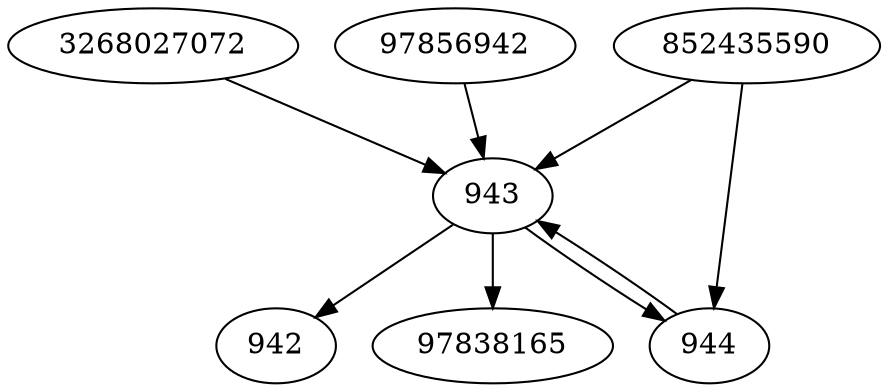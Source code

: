 strict digraph  {
3268027072;
852435590;
97856942;
942;
944;
943;
97838165;
3268027072 -> 943;
852435590 -> 943;
852435590 -> 944;
97856942 -> 943;
944 -> 943;
943 -> 942;
943 -> 97838165;
943 -> 944;
}

